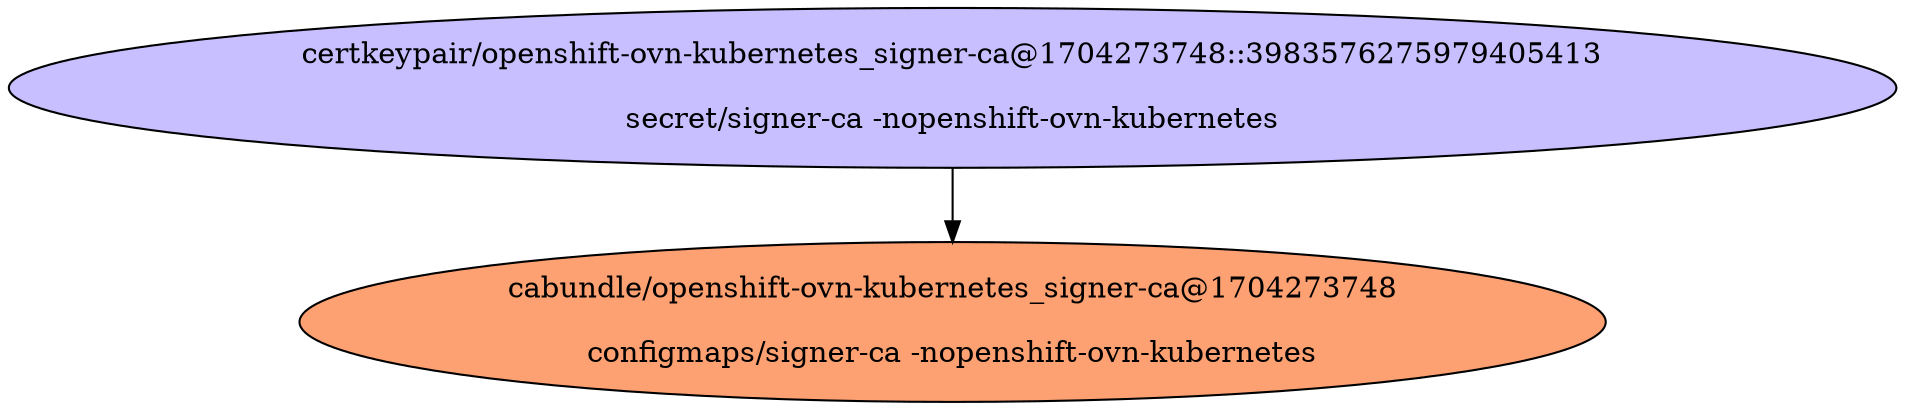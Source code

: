 digraph "Local Certificate" {
  // Node definitions.
  1 [
    label="certkeypair/openshift-ovn-kubernetes_signer-ca@1704273748::3983576275979405413\n\nsecret/signer-ca -nopenshift-ovn-kubernetes\n"
    style=filled
    fillcolor="#c7bfff"
  ];
  2 [
    label="cabundle/openshift-ovn-kubernetes_signer-ca@1704273748\n\nconfigmaps/signer-ca -nopenshift-ovn-kubernetes\n"
    style=filled
    fillcolor="#fda172"
  ];

  // Edge definitions.
  1 -> 2;
}